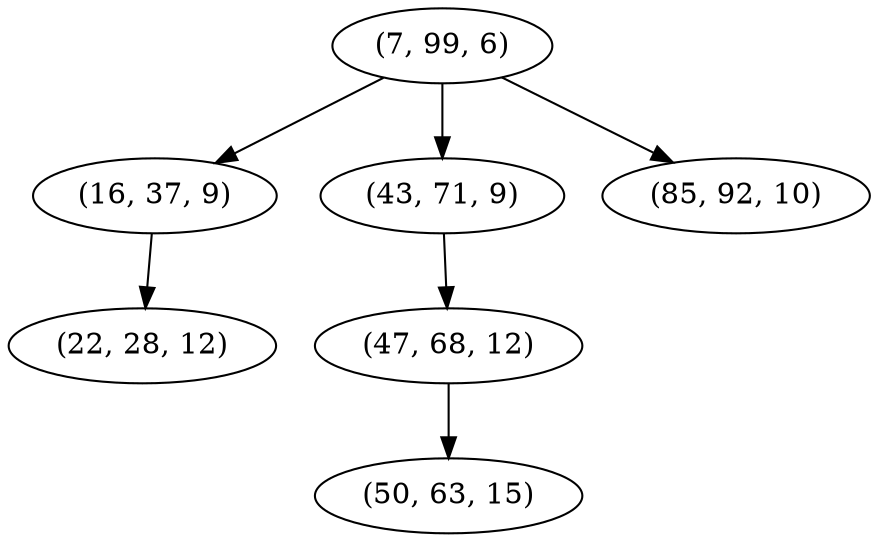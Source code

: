 digraph tree {
    "(7, 99, 6)";
    "(16, 37, 9)";
    "(22, 28, 12)";
    "(43, 71, 9)";
    "(47, 68, 12)";
    "(50, 63, 15)";
    "(85, 92, 10)";
    "(7, 99, 6)" -> "(16, 37, 9)";
    "(7, 99, 6)" -> "(43, 71, 9)";
    "(7, 99, 6)" -> "(85, 92, 10)";
    "(16, 37, 9)" -> "(22, 28, 12)";
    "(43, 71, 9)" -> "(47, 68, 12)";
    "(47, 68, 12)" -> "(50, 63, 15)";
}
